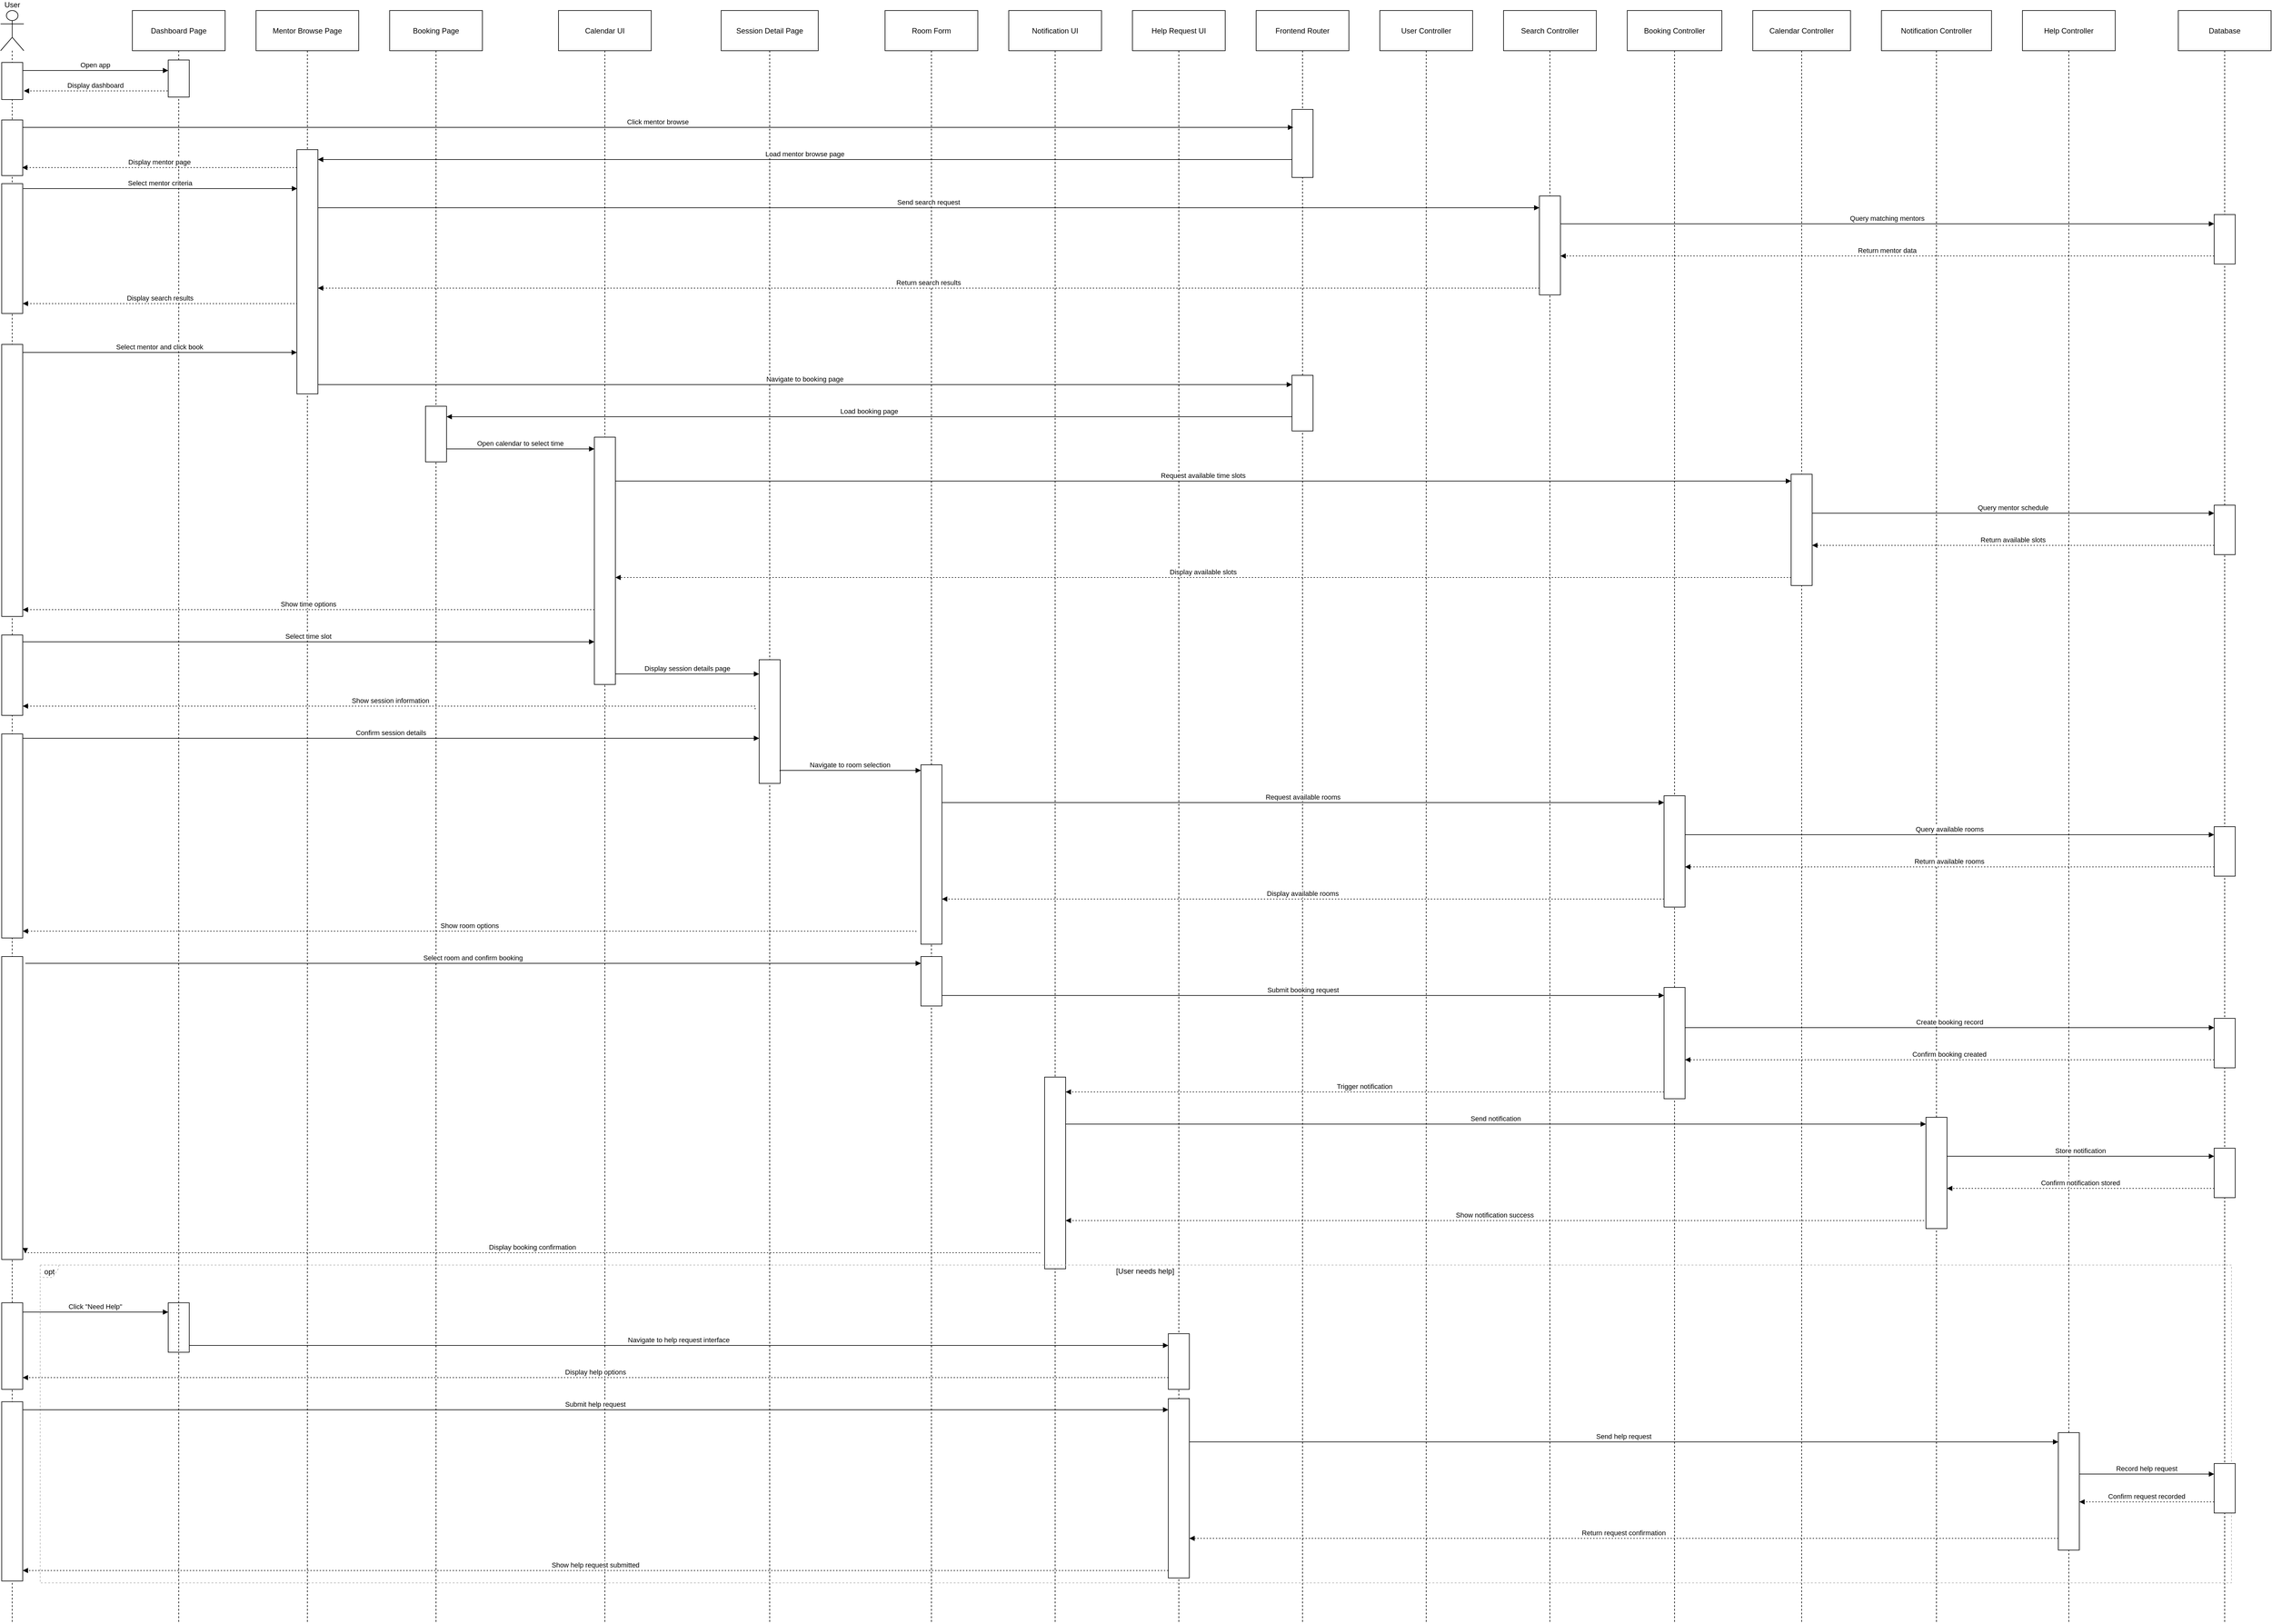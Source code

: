 <mxfile version="26.2.2">
  <diagram name="Page-1" id="13e1069c-82ec-6db2-03f1-153e76fe0fe0">
    <mxGraphModel dx="1798" dy="1029" grid="1" gridSize="10" guides="1" tooltips="1" connect="1" arrows="1" fold="1" page="1" pageScale="1" pageWidth="1100" pageHeight="850" background="none" math="0" shadow="0">
      <root>
        <mxCell id="0" />
        <mxCell id="1" parent="0" />
        <mxCell id="idUogFl2Q6J1yMuT-vOO-69" value="Booking Page" style="shape=umlLifeline;perimeter=lifelinePerimeter;whiteSpace=wrap;container=1;dropTarget=0;collapsible=0;recursiveResize=0;outlineConnect=0;portConstraint=eastwest;newEdgeStyle={&quot;edgeStyle&quot;:&quot;elbowEdgeStyle&quot;,&quot;elbow&quot;:&quot;vertical&quot;,&quot;curved&quot;:0,&quot;rounded&quot;:0};size=65;" parent="1" vertex="1">
          <mxGeometry x="959" y="170" width="150" height="2608" as="geometry" />
        </mxCell>
        <mxCell id="WgWyb6Yagcqge01GWtN0-39" value="" style="html=1;points=[[0,0,0,0,5],[0,1,0,0,-5],[1,0,0,0,5],[1,1,0,0,-5]];perimeter=orthogonalPerimeter;outlineConnect=0;targetShapes=umlLifeline;portConstraint=eastwest;newEdgeStyle={&quot;curved&quot;:0,&quot;rounded&quot;:0};" parent="idUogFl2Q6J1yMuT-vOO-69" vertex="1">
          <mxGeometry x="58" y="640" width="34" height="90" as="geometry" />
        </mxCell>
        <mxCell id="WgWyb6Yagcqge01GWtN0-41" value="" style="html=1;points=[[0,0,0,0,5],[0,1,0,0,-5],[1,0,0,0,5],[1,1,0,0,-5]];perimeter=orthogonalPerimeter;outlineConnect=0;targetShapes=umlLifeline;portConstraint=eastwest;newEdgeStyle={&quot;curved&quot;:0,&quot;rounded&quot;:0};" parent="1" vertex="1">
          <mxGeometry x="601" y="2260" width="34" height="80" as="geometry" />
        </mxCell>
        <mxCell id="idUogFl2Q6J1yMuT-vOO-74" value="Help Request UI" style="shape=umlLifeline;perimeter=lifelinePerimeter;whiteSpace=wrap;container=1;dropTarget=0;collapsible=0;recursiveResize=0;outlineConnect=0;portConstraint=eastwest;newEdgeStyle={&quot;edgeStyle&quot;:&quot;elbowEdgeStyle&quot;,&quot;elbow&quot;:&quot;vertical&quot;,&quot;curved&quot;:0,&quot;rounded&quot;:0};size=65;" parent="1" vertex="1">
          <mxGeometry x="2160" y="170" width="150" height="2608" as="geometry" />
        </mxCell>
        <mxCell id="WgWyb6Yagcqge01GWtN0-31" value="" style="html=1;points=[[0,0,0,0,5],[0,1,0,0,-5],[1,0,0,0,5],[1,1,0,0,-5]];perimeter=orthogonalPerimeter;outlineConnect=0;targetShapes=umlLifeline;portConstraint=eastwest;newEdgeStyle={&quot;curved&quot;:0,&quot;rounded&quot;:0};" parent="idUogFl2Q6J1yMuT-vOO-74" vertex="1">
          <mxGeometry x="58" y="2245" width="34" height="290" as="geometry" />
        </mxCell>
        <mxCell id="WgWyb6Yagcqge01GWtN0-30" value="" style="html=1;points=[[0,0,0,0,5],[0,1,0,0,-5],[1,0,0,0,5],[1,1,0,0,-5]];perimeter=orthogonalPerimeter;outlineConnect=0;targetShapes=umlLifeline;portConstraint=eastwest;newEdgeStyle={&quot;curved&quot;:0,&quot;rounded&quot;:0};" parent="1" vertex="1">
          <mxGeometry x="2218" y="2310" width="34" height="90" as="geometry" />
        </mxCell>
        <mxCell id="idUogFl2Q6J1yMuT-vOO-81" value="Help Controller" style="shape=umlLifeline;perimeter=lifelinePerimeter;whiteSpace=wrap;container=1;dropTarget=0;collapsible=0;recursiveResize=0;outlineConnect=0;portConstraint=eastwest;newEdgeStyle={&quot;edgeStyle&quot;:&quot;elbowEdgeStyle&quot;,&quot;elbow&quot;:&quot;vertical&quot;,&quot;curved&quot;:0,&quot;rounded&quot;:0};size=65;" parent="1" vertex="1">
          <mxGeometry x="3599" y="170" width="150" height="2608" as="geometry" />
        </mxCell>
        <mxCell id="WgWyb6Yagcqge01GWtN0-22" value="" style="html=1;points=[[0,0,0,0,5],[0,1,0,0,-5],[1,0,0,0,5],[1,1,0,0,-5]];perimeter=orthogonalPerimeter;outlineConnect=0;targetShapes=umlLifeline;portConstraint=eastwest;newEdgeStyle={&quot;curved&quot;:0,&quot;rounded&quot;:0};" parent="1" vertex="1">
          <mxGeometry x="3657" y="2470" width="34" height="190" as="geometry" />
        </mxCell>
        <mxCell id="idUogFl2Q6J1yMuT-vOO-66" value="User" style="shape=umlLifeline;perimeter=lifelinePerimeter;whiteSpace=wrap;container=1;dropTarget=0;collapsible=0;recursiveResize=0;outlineConnect=0;portConstraint=eastwest;newEdgeStyle={&quot;edgeStyle&quot;:&quot;elbowEdgeStyle&quot;,&quot;elbow&quot;:&quot;vertical&quot;,&quot;curved&quot;:0,&quot;rounded&quot;:0};participant=umlActor;verticalAlign=bottom;labelPosition=center;verticalLabelPosition=top;align=center;size=65;" parent="1" vertex="1">
          <mxGeometry x="330" y="170" width="37.5" height="2608" as="geometry" />
        </mxCell>
        <mxCell id="WgWyb6Yagcqge01GWtN0-2" value="" style="html=1;points=[[0,0,0,0,5],[0,1,0,0,-5],[1,0,0,0,5],[1,1,0,0,-5]];perimeter=orthogonalPerimeter;outlineConnect=0;targetShapes=umlLifeline;portConstraint=eastwest;newEdgeStyle={&quot;curved&quot;:0,&quot;rounded&quot;:0};" parent="idUogFl2Q6J1yMuT-vOO-66" vertex="1">
          <mxGeometry x="1.75" y="84" width="34" height="60" as="geometry" />
        </mxCell>
        <mxCell id="WgWyb6Yagcqge01GWtN0-7" value="" style="html=1;points=[[0,0,0,0,5],[0,1,0,0,-5],[1,0,0,0,5],[1,1,0,0,-5]];perimeter=orthogonalPerimeter;outlineConnect=0;targetShapes=umlLifeline;portConstraint=eastwest;newEdgeStyle={&quot;curved&quot;:0,&quot;rounded&quot;:0};" parent="idUogFl2Q6J1yMuT-vOO-66" vertex="1">
          <mxGeometry x="1.75" y="540" width="34" height="440" as="geometry" />
        </mxCell>
        <mxCell id="WgWyb6Yagcqge01GWtN0-9" value="" style="html=1;points=[[0,0,0,0,5],[0,1,0,0,-5],[1,0,0,0,5],[1,1,0,0,-5]];perimeter=orthogonalPerimeter;outlineConnect=0;targetShapes=umlLifeline;portConstraint=eastwest;newEdgeStyle={&quot;curved&quot;:0,&quot;rounded&quot;:0};" parent="idUogFl2Q6J1yMuT-vOO-66" vertex="1">
          <mxGeometry x="1.75" y="1010" width="34" height="130" as="geometry" />
        </mxCell>
        <mxCell id="WgWyb6Yagcqge01GWtN0-10" value="" style="html=1;points=[[0,0,0,0,5],[0,1,0,0,-5],[1,0,0,0,5],[1,1,0,0,-5]];perimeter=orthogonalPerimeter;outlineConnect=0;targetShapes=umlLifeline;portConstraint=eastwest;newEdgeStyle={&quot;curved&quot;:0,&quot;rounded&quot;:0};" parent="idUogFl2Q6J1yMuT-vOO-66" vertex="1">
          <mxGeometry x="1.75" y="1170" width="34" height="330" as="geometry" />
        </mxCell>
        <mxCell id="WgWyb6Yagcqge01GWtN0-11" value="" style="html=1;points=[[0,0,0,0,5],[0,1,0,0,-5],[1,0,0,0,5],[1,1,0,0,-5]];perimeter=orthogonalPerimeter;outlineConnect=0;targetShapes=umlLifeline;portConstraint=eastwest;newEdgeStyle={&quot;curved&quot;:0,&quot;rounded&quot;:0};" parent="idUogFl2Q6J1yMuT-vOO-66" vertex="1">
          <mxGeometry x="1.75" y="1530" width="34" height="490" as="geometry" />
        </mxCell>
        <mxCell id="WgWyb6Yagcqge01GWtN0-12" value="" style="html=1;points=[[0,0,0,0,5],[0,1,0,0,-5],[1,0,0,0,5],[1,1,0,0,-5]];perimeter=orthogonalPerimeter;outlineConnect=0;targetShapes=umlLifeline;portConstraint=eastwest;newEdgeStyle={&quot;curved&quot;:0,&quot;rounded&quot;:0};" parent="idUogFl2Q6J1yMuT-vOO-66" vertex="1">
          <mxGeometry x="1.75" y="2090" width="34" height="140" as="geometry" />
        </mxCell>
        <mxCell id="WgWyb6Yagcqge01GWtN0-13" value="" style="html=1;points=[[0,0,0,0,5],[0,1,0,0,-5],[1,0,0,0,5],[1,1,0,0,-5]];perimeter=orthogonalPerimeter;outlineConnect=0;targetShapes=umlLifeline;portConstraint=eastwest;newEdgeStyle={&quot;curved&quot;:0,&quot;rounded&quot;:0};" parent="idUogFl2Q6J1yMuT-vOO-66" vertex="1">
          <mxGeometry x="1.75" y="2250" width="34" height="290" as="geometry" />
        </mxCell>
        <mxCell id="J9RzpsjLn1UgFUo37keO-5" value="" style="html=1;points=[[0,0,0,0,5],[0,1,0,0,-5],[1,0,0,0,5],[1,1,0,0,-5]];perimeter=orthogonalPerimeter;outlineConnect=0;targetShapes=umlLifeline;portConstraint=eastwest;newEdgeStyle={&quot;curved&quot;:0,&quot;rounded&quot;:0};" vertex="1" parent="idUogFl2Q6J1yMuT-vOO-66">
          <mxGeometry x="1.75" y="177" width="34" height="90" as="geometry" />
        </mxCell>
        <mxCell id="J9RzpsjLn1UgFUo37keO-8" value="" style="html=1;points=[[0,0,0,0,5],[0,1,0,0,-5],[1,0,0,0,5],[1,1,0,0,-5]];perimeter=orthogonalPerimeter;outlineConnect=0;targetShapes=umlLifeline;portConstraint=eastwest;newEdgeStyle={&quot;curved&quot;:0,&quot;rounded&quot;:0};" vertex="1" parent="idUogFl2Q6J1yMuT-vOO-66">
          <mxGeometry x="1.75" y="280" width="34" height="210" as="geometry" />
        </mxCell>
        <mxCell id="idUogFl2Q6J1yMuT-vOO-67" value="Dashboard Page" style="shape=umlLifeline;perimeter=lifelinePerimeter;whiteSpace=wrap;container=1;dropTarget=0;collapsible=0;recursiveResize=0;outlineConnect=0;portConstraint=eastwest;newEdgeStyle={&quot;edgeStyle&quot;:&quot;elbowEdgeStyle&quot;,&quot;elbow&quot;:&quot;vertical&quot;,&quot;curved&quot;:0,&quot;rounded&quot;:0};size=65;" parent="1" vertex="1">
          <mxGeometry x="543" y="170" width="150" height="2608" as="geometry" />
        </mxCell>
        <mxCell id="J9RzpsjLn1UgFUo37keO-4" value="" style="html=1;points=[[0,0,0,0,5],[0,1,0,0,-5],[1,0,0,0,5],[1,1,0,0,-5]];perimeter=orthogonalPerimeter;outlineConnect=0;targetShapes=umlLifeline;portConstraint=eastwest;newEdgeStyle={&quot;curved&quot;:0,&quot;rounded&quot;:0};" vertex="1" parent="idUogFl2Q6J1yMuT-vOO-67">
          <mxGeometry x="58" y="80" width="34" height="60" as="geometry" />
        </mxCell>
        <mxCell id="idUogFl2Q6J1yMuT-vOO-68" value="Mentor Browse Page" style="shape=umlLifeline;perimeter=lifelinePerimeter;whiteSpace=wrap;container=1;dropTarget=0;collapsible=0;recursiveResize=0;outlineConnect=0;portConstraint=eastwest;newEdgeStyle={&quot;edgeStyle&quot;:&quot;elbowEdgeStyle&quot;,&quot;elbow&quot;:&quot;vertical&quot;,&quot;curved&quot;:0,&quot;rounded&quot;:0};size=65;" parent="1" vertex="1">
          <mxGeometry x="743" y="170" width="166" height="2608" as="geometry" />
        </mxCell>
        <mxCell id="idUogFl2Q6J1yMuT-vOO-70" value="Calendar UI" style="shape=umlLifeline;perimeter=lifelinePerimeter;whiteSpace=wrap;container=1;dropTarget=0;collapsible=0;recursiveResize=0;outlineConnect=0;portConstraint=eastwest;newEdgeStyle={&quot;edgeStyle&quot;:&quot;elbowEdgeStyle&quot;,&quot;elbow&quot;:&quot;vertical&quot;,&quot;curved&quot;:0,&quot;rounded&quot;:0};size=65;" parent="1" vertex="1">
          <mxGeometry x="1232" y="170" width="150" height="2608" as="geometry" />
        </mxCell>
        <mxCell id="WgWyb6Yagcqge01GWtN0-40" value="" style="html=1;points=[[0,0,0,0,5],[0,1,0,0,-5],[1,0,0,0,5],[1,1,0,0,-5]];perimeter=orthogonalPerimeter;outlineConnect=0;targetShapes=umlLifeline;portConstraint=eastwest;newEdgeStyle={&quot;curved&quot;:0,&quot;rounded&quot;:0};" parent="idUogFl2Q6J1yMuT-vOO-70" vertex="1">
          <mxGeometry x="58" y="690" width="34" height="400" as="geometry" />
        </mxCell>
        <mxCell id="idUogFl2Q6J1yMuT-vOO-71" value="Session Detail Page" style="shape=umlLifeline;perimeter=lifelinePerimeter;whiteSpace=wrap;container=1;dropTarget=0;collapsible=0;recursiveResize=0;outlineConnect=0;portConstraint=eastwest;newEdgeStyle={&quot;edgeStyle&quot;:&quot;elbowEdgeStyle&quot;,&quot;elbow&quot;:&quot;vertical&quot;,&quot;curved&quot;:0,&quot;rounded&quot;:0};size=65;" parent="1" vertex="1">
          <mxGeometry x="1495" y="170" width="157" height="2608" as="geometry" />
        </mxCell>
        <mxCell id="WgWyb6Yagcqge01GWtN0-35" value="" style="html=1;points=[[0,0,0,0,5],[0,1,0,0,-5],[1,0,0,0,5],[1,1,0,0,-5]];perimeter=orthogonalPerimeter;outlineConnect=0;targetShapes=umlLifeline;portConstraint=eastwest;newEdgeStyle={&quot;curved&quot;:0,&quot;rounded&quot;:0};" parent="idUogFl2Q6J1yMuT-vOO-71" vertex="1">
          <mxGeometry x="61.5" y="1050" width="34" height="200" as="geometry" />
        </mxCell>
        <mxCell id="idUogFl2Q6J1yMuT-vOO-72" value="Room Form" style="shape=umlLifeline;perimeter=lifelinePerimeter;whiteSpace=wrap;container=1;dropTarget=0;collapsible=0;recursiveResize=0;outlineConnect=0;portConstraint=eastwest;newEdgeStyle={&quot;edgeStyle&quot;:&quot;elbowEdgeStyle&quot;,&quot;elbow&quot;:&quot;vertical&quot;,&quot;curved&quot;:0,&quot;rounded&quot;:0};size=65;" parent="1" vertex="1">
          <mxGeometry x="1760" y="170" width="150" height="2608" as="geometry" />
        </mxCell>
        <mxCell id="WgWyb6Yagcqge01GWtN0-33" value="" style="html=1;points=[[0,0,0,0,5],[0,1,0,0,-5],[1,0,0,0,5],[1,1,0,0,-5]];perimeter=orthogonalPerimeter;outlineConnect=0;targetShapes=umlLifeline;portConstraint=eastwest;newEdgeStyle={&quot;curved&quot;:0,&quot;rounded&quot;:0};" parent="idUogFl2Q6J1yMuT-vOO-72" vertex="1">
          <mxGeometry x="58" y="1220" width="34" height="290" as="geometry" />
        </mxCell>
        <mxCell id="WgWyb6Yagcqge01GWtN0-34" value="" style="html=1;points=[[0,0,0,0,5],[0,1,0,0,-5],[1,0,0,0,5],[1,1,0,0,-5]];perimeter=orthogonalPerimeter;outlineConnect=0;targetShapes=umlLifeline;portConstraint=eastwest;newEdgeStyle={&quot;curved&quot;:0,&quot;rounded&quot;:0};" parent="idUogFl2Q6J1yMuT-vOO-72" vertex="1">
          <mxGeometry x="58" y="1530" width="34" height="80" as="geometry" />
        </mxCell>
        <mxCell id="idUogFl2Q6J1yMuT-vOO-73" value="Notification UI" style="shape=umlLifeline;perimeter=lifelinePerimeter;whiteSpace=wrap;container=1;dropTarget=0;collapsible=0;recursiveResize=0;outlineConnect=0;portConstraint=eastwest;newEdgeStyle={&quot;edgeStyle&quot;:&quot;elbowEdgeStyle&quot;,&quot;elbow&quot;:&quot;vertical&quot;,&quot;curved&quot;:0,&quot;rounded&quot;:0};size=65;" parent="1" vertex="1">
          <mxGeometry x="1960" y="170" width="150" height="2608" as="geometry" />
        </mxCell>
        <mxCell id="WgWyb6Yagcqge01GWtN0-32" value="" style="html=1;points=[[0,0,0,0,5],[0,1,0,0,-5],[1,0,0,0,5],[1,1,0,0,-5]];perimeter=orthogonalPerimeter;outlineConnect=0;targetShapes=umlLifeline;portConstraint=eastwest;newEdgeStyle={&quot;curved&quot;:0,&quot;rounded&quot;:0};" parent="idUogFl2Q6J1yMuT-vOO-73" vertex="1">
          <mxGeometry x="58" y="1725" width="34" height="310" as="geometry" />
        </mxCell>
        <mxCell id="idUogFl2Q6J1yMuT-vOO-75" value="Frontend Router" style="shape=umlLifeline;perimeter=lifelinePerimeter;whiteSpace=wrap;container=1;dropTarget=0;collapsible=0;recursiveResize=0;outlineConnect=0;portConstraint=eastwest;newEdgeStyle={&quot;edgeStyle&quot;:&quot;elbowEdgeStyle&quot;,&quot;elbow&quot;:&quot;vertical&quot;,&quot;curved&quot;:0,&quot;rounded&quot;:0};size=65;" parent="1" vertex="1">
          <mxGeometry x="2360" y="170" width="150" height="2608" as="geometry" />
        </mxCell>
        <mxCell id="WgWyb6Yagcqge01GWtN0-28" value="" style="html=1;points=[[0,0,0,0,5],[0,1,0,0,-5],[1,0,0,0,5],[1,1,0,0,-5]];perimeter=orthogonalPerimeter;outlineConnect=0;targetShapes=umlLifeline;portConstraint=eastwest;newEdgeStyle={&quot;curved&quot;:0,&quot;rounded&quot;:0};" parent="idUogFl2Q6J1yMuT-vOO-75" vertex="1">
          <mxGeometry x="58" y="160" width="34" height="110" as="geometry" />
        </mxCell>
        <mxCell id="WgWyb6Yagcqge01GWtN0-29" value="" style="html=1;points=[[0,0,0,0,5],[0,1,0,0,-5],[1,0,0,0,5],[1,1,0,0,-5]];perimeter=orthogonalPerimeter;outlineConnect=0;targetShapes=umlLifeline;portConstraint=eastwest;newEdgeStyle={&quot;curved&quot;:0,&quot;rounded&quot;:0};" parent="idUogFl2Q6J1yMuT-vOO-75" vertex="1">
          <mxGeometry x="58" y="590" width="34" height="90" as="geometry" />
        </mxCell>
        <mxCell id="idUogFl2Q6J1yMuT-vOO-76" value="User Controller" style="shape=umlLifeline;perimeter=lifelinePerimeter;whiteSpace=wrap;container=1;dropTarget=0;collapsible=0;recursiveResize=0;outlineConnect=0;portConstraint=eastwest;newEdgeStyle={&quot;edgeStyle&quot;:&quot;elbowEdgeStyle&quot;,&quot;elbow&quot;:&quot;vertical&quot;,&quot;curved&quot;:0,&quot;rounded&quot;:0};size=65;" parent="1" vertex="1">
          <mxGeometry x="2560" y="170" width="150" height="2608" as="geometry" />
        </mxCell>
        <mxCell id="idUogFl2Q6J1yMuT-vOO-77" value="Search Controller" style="shape=umlLifeline;perimeter=lifelinePerimeter;whiteSpace=wrap;container=1;dropTarget=0;collapsible=0;recursiveResize=0;outlineConnect=0;portConstraint=eastwest;newEdgeStyle={&quot;edgeStyle&quot;:&quot;elbowEdgeStyle&quot;,&quot;elbow&quot;:&quot;vertical&quot;,&quot;curved&quot;:0,&quot;rounded&quot;:0};size=65;" parent="1" vertex="1">
          <mxGeometry x="2760" y="170" width="150" height="2608" as="geometry" />
        </mxCell>
        <mxCell id="WgWyb6Yagcqge01GWtN0-27" value="" style="html=1;points=[[0,0,0,0,5],[0,1,0,0,-5],[1,0,0,0,5],[1,1,0,0,-5]];perimeter=orthogonalPerimeter;outlineConnect=0;targetShapes=umlLifeline;portConstraint=eastwest;newEdgeStyle={&quot;curved&quot;:0,&quot;rounded&quot;:0};" parent="idUogFl2Q6J1yMuT-vOO-77" vertex="1">
          <mxGeometry x="58" y="300" width="34" height="160" as="geometry" />
        </mxCell>
        <mxCell id="idUogFl2Q6J1yMuT-vOO-78" value="Booking Controller" style="shape=umlLifeline;perimeter=lifelinePerimeter;whiteSpace=wrap;container=1;dropTarget=0;collapsible=0;recursiveResize=0;outlineConnect=0;portConstraint=eastwest;newEdgeStyle={&quot;edgeStyle&quot;:&quot;elbowEdgeStyle&quot;,&quot;elbow&quot;:&quot;vertical&quot;,&quot;curved&quot;:0,&quot;rounded&quot;:0};size=65;" parent="1" vertex="1">
          <mxGeometry x="2960" y="170" width="153" height="2608" as="geometry" />
        </mxCell>
        <mxCell id="WgWyb6Yagcqge01GWtN0-25" value="" style="html=1;points=[[0,0,0,0,5],[0,1,0,0,-5],[1,0,0,0,5],[1,1,0,0,-5]];perimeter=orthogonalPerimeter;outlineConnect=0;targetShapes=umlLifeline;portConstraint=eastwest;newEdgeStyle={&quot;curved&quot;:0,&quot;rounded&quot;:0};" parent="idUogFl2Q6J1yMuT-vOO-78" vertex="1">
          <mxGeometry x="59.5" y="1270" width="34" height="180" as="geometry" />
        </mxCell>
        <mxCell id="WgWyb6Yagcqge01GWtN0-26" value="" style="html=1;points=[[0,0,0,0,5],[0,1,0,0,-5],[1,0,0,0,5],[1,1,0,0,-5]];perimeter=orthogonalPerimeter;outlineConnect=0;targetShapes=umlLifeline;portConstraint=eastwest;newEdgeStyle={&quot;curved&quot;:0,&quot;rounded&quot;:0};" parent="idUogFl2Q6J1yMuT-vOO-78" vertex="1">
          <mxGeometry x="59.5" y="1580" width="34" height="180" as="geometry" />
        </mxCell>
        <mxCell id="idUogFl2Q6J1yMuT-vOO-79" value="Calendar Controller" style="shape=umlLifeline;perimeter=lifelinePerimeter;whiteSpace=wrap;container=1;dropTarget=0;collapsible=0;recursiveResize=0;outlineConnect=0;portConstraint=eastwest;newEdgeStyle={&quot;edgeStyle&quot;:&quot;elbowEdgeStyle&quot;,&quot;elbow&quot;:&quot;vertical&quot;,&quot;curved&quot;:0,&quot;rounded&quot;:0};size=65;" parent="1" vertex="1">
          <mxGeometry x="3163" y="170" width="158" height="2608" as="geometry" />
        </mxCell>
        <mxCell id="WgWyb6Yagcqge01GWtN0-24" value="" style="html=1;points=[[0,0,0,0,5],[0,1,0,0,-5],[1,0,0,0,5],[1,1,0,0,-5]];perimeter=orthogonalPerimeter;outlineConnect=0;targetShapes=umlLifeline;portConstraint=eastwest;newEdgeStyle={&quot;curved&quot;:0,&quot;rounded&quot;:0};" parent="idUogFl2Q6J1yMuT-vOO-79" vertex="1">
          <mxGeometry x="62" y="750" width="34" height="180" as="geometry" />
        </mxCell>
        <mxCell id="idUogFl2Q6J1yMuT-vOO-80" value="Notification Controller" style="shape=umlLifeline;perimeter=lifelinePerimeter;whiteSpace=wrap;container=1;dropTarget=0;collapsible=0;recursiveResize=0;outlineConnect=0;portConstraint=eastwest;newEdgeStyle={&quot;edgeStyle&quot;:&quot;elbowEdgeStyle&quot;,&quot;elbow&quot;:&quot;vertical&quot;,&quot;curved&quot;:0,&quot;rounded&quot;:0};size=65;" parent="1" vertex="1">
          <mxGeometry x="3371" y="170" width="178" height="2608" as="geometry" />
        </mxCell>
        <mxCell id="WgWyb6Yagcqge01GWtN0-23" value="" style="html=1;points=[[0,0,0,0,5],[0,1,0,0,-5],[1,0,0,0,5],[1,1,0,0,-5]];perimeter=orthogonalPerimeter;outlineConnect=0;targetShapes=umlLifeline;portConstraint=eastwest;newEdgeStyle={&quot;curved&quot;:0,&quot;rounded&quot;:0};" parent="idUogFl2Q6J1yMuT-vOO-80" vertex="1">
          <mxGeometry x="72" y="1790" width="34" height="180" as="geometry" />
        </mxCell>
        <mxCell id="idUogFl2Q6J1yMuT-vOO-82" value="Database" style="shape=umlLifeline;perimeter=lifelinePerimeter;whiteSpace=wrap;container=1;dropTarget=0;collapsible=0;recursiveResize=0;outlineConnect=0;portConstraint=eastwest;newEdgeStyle={&quot;edgeStyle&quot;:&quot;elbowEdgeStyle&quot;,&quot;elbow&quot;:&quot;vertical&quot;,&quot;curved&quot;:0,&quot;rounded&quot;:0};size=65;" parent="1" vertex="1">
          <mxGeometry x="3851" y="170" width="150" height="2608" as="geometry" />
        </mxCell>
        <mxCell id="WgWyb6Yagcqge01GWtN0-15" value="" style="html=1;points=[[0,0,0,0,5],[0,1,0,0,-5],[1,0,0,0,5],[1,1,0,0,-5]];perimeter=orthogonalPerimeter;outlineConnect=0;targetShapes=umlLifeline;portConstraint=eastwest;newEdgeStyle={&quot;curved&quot;:0,&quot;rounded&quot;:0};" parent="idUogFl2Q6J1yMuT-vOO-82" vertex="1">
          <mxGeometry x="58" y="330" width="34" height="80" as="geometry" />
        </mxCell>
        <mxCell id="WgWyb6Yagcqge01GWtN0-16" value="" style="html=1;points=[[0,0,0,0,5],[0,1,0,0,-5],[1,0,0,0,5],[1,1,0,0,-5]];perimeter=orthogonalPerimeter;outlineConnect=0;targetShapes=umlLifeline;portConstraint=eastwest;newEdgeStyle={&quot;curved&quot;:0,&quot;rounded&quot;:0};" parent="idUogFl2Q6J1yMuT-vOO-82" vertex="1">
          <mxGeometry x="58" y="800" width="34" height="80" as="geometry" />
        </mxCell>
        <mxCell id="WgWyb6Yagcqge01GWtN0-18" value="" style="html=1;points=[[0,0,0,0,5],[0,1,0,0,-5],[1,0,0,0,5],[1,1,0,0,-5]];perimeter=orthogonalPerimeter;outlineConnect=0;targetShapes=umlLifeline;portConstraint=eastwest;newEdgeStyle={&quot;curved&quot;:0,&quot;rounded&quot;:0};" parent="idUogFl2Q6J1yMuT-vOO-82" vertex="1">
          <mxGeometry x="58" y="1320" width="34" height="80" as="geometry" />
        </mxCell>
        <mxCell id="WgWyb6Yagcqge01GWtN0-19" value="" style="html=1;points=[[0,0,0,0,5],[0,1,0,0,-5],[1,0,0,0,5],[1,1,0,0,-5]];perimeter=orthogonalPerimeter;outlineConnect=0;targetShapes=umlLifeline;portConstraint=eastwest;newEdgeStyle={&quot;curved&quot;:0,&quot;rounded&quot;:0};" parent="idUogFl2Q6J1yMuT-vOO-82" vertex="1">
          <mxGeometry x="58" y="1630" width="34" height="80" as="geometry" />
        </mxCell>
        <mxCell id="WgWyb6Yagcqge01GWtN0-20" value="" style="html=1;points=[[0,0,0,0,5],[0,1,0,0,-5],[1,0,0,0,5],[1,1,0,0,-5]];perimeter=orthogonalPerimeter;outlineConnect=0;targetShapes=umlLifeline;portConstraint=eastwest;newEdgeStyle={&quot;curved&quot;:0,&quot;rounded&quot;:0};" parent="idUogFl2Q6J1yMuT-vOO-82" vertex="1">
          <mxGeometry x="58" y="1840" width="34" height="80" as="geometry" />
        </mxCell>
        <mxCell id="idUogFl2Q6J1yMuT-vOO-83" value="opt" style="shape=umlFrame;dashed=1;pointerEvents=0;dropTarget=0;strokeColor=#B3B3B3;height=20;width=30" parent="1" vertex="1">
          <mxGeometry x="394" y="2199" width="3543" height="514" as="geometry" />
        </mxCell>
        <mxCell id="idUogFl2Q6J1yMuT-vOO-84" value="[User needs help]" style="text;strokeColor=none;fillColor=none;align=center;verticalAlign=middle;whiteSpace=wrap;" parent="idUogFl2Q6J1yMuT-vOO-83" vertex="1">
          <mxGeometry x="30" width="3513" height="20" as="geometry" />
        </mxCell>
        <mxCell id="idUogFl2Q6J1yMuT-vOO-85" value="Open app" style="verticalAlign=bottom;edgeStyle=elbowEdgeStyle;elbow=vertical;curved=0;rounded=0;endArrow=block;" parent="1" target="J9RzpsjLn1UgFUo37keO-4" edge="1" source="WgWyb6Yagcqge01GWtN0-2">
          <mxGeometry x="0.001" relative="1" as="geometry">
            <Array as="points">
              <mxPoint x="520" y="267" />
            </Array>
            <mxPoint x="370" y="270" as="sourcePoint" />
            <mxPoint x="617.5" y="267" as="targetPoint" />
            <mxPoint as="offset" />
          </mxGeometry>
        </mxCell>
        <mxCell id="idUogFl2Q6J1yMuT-vOO-86" value="Click mentor browse" style="verticalAlign=bottom;edgeStyle=elbowEdgeStyle;elbow=vertical;curved=0;rounded=0;endArrow=block;entryX=0.059;entryY=0.264;entryDx=0;entryDy=0;entryPerimeter=0;" parent="1" source="J9RzpsjLn1UgFUo37keO-5" edge="1" target="WgWyb6Yagcqge01GWtN0-28">
          <mxGeometry relative="1" as="geometry">
            <Array as="points">
              <mxPoint x="840" y="359" />
            </Array>
            <mxPoint x="2410" y="359" as="targetPoint" />
            <mxPoint x="850" y="360" as="sourcePoint" />
          </mxGeometry>
        </mxCell>
        <mxCell id="idUogFl2Q6J1yMuT-vOO-87" value="Load mentor browse page" style="verticalAlign=bottom;edgeStyle=elbowEdgeStyle;elbow=vertical;curved=0;rounded=0;endArrow=block;" parent="1" edge="1" target="WgWyb6Yagcqge01GWtN0-37" source="WgWyb6Yagcqge01GWtN0-28">
          <mxGeometry relative="1" as="geometry">
            <Array as="points">
              <mxPoint x="1642" y="411" />
            </Array>
            <mxPoint x="2410" y="410" as="sourcePoint" />
            <mxPoint x="850" y="411" as="targetPoint" />
          </mxGeometry>
        </mxCell>
        <mxCell id="idUogFl2Q6J1yMuT-vOO-88" value="Send search request" style="verticalAlign=bottom;edgeStyle=elbowEdgeStyle;elbow=vertical;curved=0;rounded=0;endArrow=block;" parent="1" edge="1">
          <mxGeometry relative="1" as="geometry">
            <Array as="points">
              <mxPoint x="1839" y="489" />
            </Array>
            <mxPoint x="843" y="489" as="sourcePoint" />
            <mxPoint x="2818" y="489" as="targetPoint" />
          </mxGeometry>
        </mxCell>
        <mxCell id="idUogFl2Q6J1yMuT-vOO-89" value="Query matching mentors" style="verticalAlign=bottom;edgeStyle=elbowEdgeStyle;elbow=vertical;curved=0;rounded=0;endArrow=block;" parent="1" edge="1" target="WgWyb6Yagcqge01GWtN0-15" source="WgWyb6Yagcqge01GWtN0-27">
          <mxGeometry relative="1" as="geometry">
            <Array as="points">
              <mxPoint x="3389" y="515" />
            </Array>
            <mxPoint x="2860" y="515" as="sourcePoint" />
            <mxPoint x="3900" y="515" as="targetPoint" />
          </mxGeometry>
        </mxCell>
        <mxCell id="idUogFl2Q6J1yMuT-vOO-90" value="Return mentor data" style="verticalAlign=bottom;edgeStyle=elbowEdgeStyle;elbow=vertical;curved=0;rounded=0;dashed=1;dashPattern=2 3;endArrow=block;" parent="1" edge="1" target="WgWyb6Yagcqge01GWtN0-27" source="WgWyb6Yagcqge01GWtN0-15">
          <mxGeometry relative="1" as="geometry">
            <Array as="points">
              <mxPoint x="3392" y="567" />
            </Array>
            <mxPoint x="3900" y="567" as="sourcePoint" />
            <mxPoint x="2860" y="567" as="targetPoint" />
          </mxGeometry>
        </mxCell>
        <mxCell id="idUogFl2Q6J1yMuT-vOO-91" value="Return search results" style="verticalAlign=bottom;edgeStyle=elbowEdgeStyle;elbow=vertical;curved=0;rounded=0;dashed=1;dashPattern=2 3;endArrow=block;" parent="1" edge="1" source="WgWyb6Yagcqge01GWtN0-27">
          <mxGeometry relative="1" as="geometry">
            <Array as="points">
              <mxPoint x="1842" y="619" />
            </Array>
            <mxPoint x="2810" y="620" as="sourcePoint" />
            <mxPoint x="843" y="619" as="targetPoint" />
          </mxGeometry>
        </mxCell>
        <mxCell id="idUogFl2Q6J1yMuT-vOO-92" value="Display search results" style="verticalAlign=bottom;edgeStyle=elbowEdgeStyle;elbow=vertical;curved=0;rounded=0;dashed=1;dashPattern=2 3;endArrow=block;" parent="1" edge="1" target="J9RzpsjLn1UgFUo37keO-8">
          <mxGeometry x="0.0" relative="1" as="geometry">
            <Array as="points">
              <mxPoint x="627" y="644" />
            </Array>
            <mxPoint x="810" y="644" as="sourcePoint" />
            <mxPoint x="348.75" y="643" as="targetPoint" />
            <mxPoint as="offset" />
          </mxGeometry>
        </mxCell>
        <mxCell id="idUogFl2Q6J1yMuT-vOO-93" value="Select mentor and click book" style="verticalAlign=bottom;edgeStyle=elbowEdgeStyle;elbow=vertical;curved=0;rounded=0;endArrow=block;" parent="1" edge="1" source="WgWyb6Yagcqge01GWtN0-7">
          <mxGeometry relative="1" as="geometry">
            <Array as="points">
              <mxPoint x="370" y="723" />
            </Array>
            <mxPoint x="370" y="730" as="sourcePoint" />
            <mxPoint x="809" y="723" as="targetPoint" />
          </mxGeometry>
        </mxCell>
        <mxCell id="idUogFl2Q6J1yMuT-vOO-94" value="Navigate to booking page" style="verticalAlign=bottom;edgeStyle=elbowEdgeStyle;elbow=vertical;curved=0;rounded=0;endArrow=block;" parent="1" edge="1" target="WgWyb6Yagcqge01GWtN0-29">
          <mxGeometry relative="1" as="geometry">
            <Array as="points">
              <mxPoint x="1639" y="775" />
            </Array>
            <mxPoint x="843" y="775" as="sourcePoint" />
            <mxPoint x="2410" y="775" as="targetPoint" />
          </mxGeometry>
        </mxCell>
        <mxCell id="idUogFl2Q6J1yMuT-vOO-95" value="Load booking page" style="verticalAlign=bottom;edgeStyle=elbowEdgeStyle;elbow=vertical;curved=0;rounded=0;endArrow=block;" parent="1" edge="1" target="WgWyb6Yagcqge01GWtN0-39" source="WgWyb6Yagcqge01GWtN0-29">
          <mxGeometry relative="1" as="geometry">
            <Array as="points">
              <mxPoint x="1746" y="827" />
            </Array>
            <mxPoint x="2410" y="827" as="sourcePoint" />
            <mxPoint x="1060" y="827" as="targetPoint" />
          </mxGeometry>
        </mxCell>
        <mxCell id="idUogFl2Q6J1yMuT-vOO-96" value="Open calendar to select time" style="verticalAlign=bottom;edgeStyle=elbowEdgeStyle;elbow=vertical;curved=0;rounded=0;endArrow=block;" parent="1" edge="1" target="WgWyb6Yagcqge01GWtN0-40" source="WgWyb6Yagcqge01GWtN0-39">
          <mxGeometry relative="1" as="geometry">
            <Array as="points">
              <mxPoint x="1179" y="879" />
            </Array>
            <mxPoint x="1060" y="879" as="sourcePoint" />
            <mxPoint x="1280" y="879" as="targetPoint" />
          </mxGeometry>
        </mxCell>
        <mxCell id="idUogFl2Q6J1yMuT-vOO-97" value="Request available time slots" style="verticalAlign=bottom;edgeStyle=elbowEdgeStyle;elbow=vertical;curved=0;rounded=0;endArrow=block;" parent="1" edge="1" target="WgWyb6Yagcqge01GWtN0-24" source="WgWyb6Yagcqge01GWtN0-40">
          <mxGeometry relative="1" as="geometry">
            <Array as="points">
              <mxPoint x="2283" y="931" />
            </Array>
            <mxPoint x="1330" y="931" as="sourcePoint" />
            <mxPoint x="3220" y="931" as="targetPoint" />
          </mxGeometry>
        </mxCell>
        <mxCell id="idUogFl2Q6J1yMuT-vOO-98" value="Query mentor schedule" style="verticalAlign=bottom;edgeStyle=elbowEdgeStyle;elbow=vertical;curved=0;rounded=0;endArrow=block;" parent="1" edge="1" target="WgWyb6Yagcqge01GWtN0-16" source="WgWyb6Yagcqge01GWtN0-24">
          <mxGeometry relative="1" as="geometry">
            <Array as="points">
              <mxPoint x="3593" y="983" />
            </Array>
            <mxPoint x="3270" y="983" as="sourcePoint" />
            <mxPoint x="3900" y="983" as="targetPoint" />
          </mxGeometry>
        </mxCell>
        <mxCell id="idUogFl2Q6J1yMuT-vOO-99" value="Return available slots" style="verticalAlign=bottom;edgeStyle=elbowEdgeStyle;elbow=vertical;curved=0;rounded=0;dashed=1;dashPattern=2 3;endArrow=block;" parent="1" edge="1" target="WgWyb6Yagcqge01GWtN0-24" source="WgWyb6Yagcqge01GWtN0-16">
          <mxGeometry relative="1" as="geometry">
            <Array as="points">
              <mxPoint x="3596" y="1035" />
            </Array>
            <mxPoint x="3900" y="1035" as="sourcePoint" />
            <mxPoint x="3270" y="1035" as="targetPoint" />
          </mxGeometry>
        </mxCell>
        <mxCell id="idUogFl2Q6J1yMuT-vOO-100" value="Display available slots" style="verticalAlign=bottom;edgeStyle=elbowEdgeStyle;elbow=vertical;curved=0;rounded=0;dashed=1;dashPattern=2 3;endArrow=block;" parent="1" edge="1" target="WgWyb6Yagcqge01GWtN0-40" source="WgWyb6Yagcqge01GWtN0-24">
          <mxGeometry relative="1" as="geometry">
            <Array as="points">
              <mxPoint x="2286" y="1087" />
            </Array>
            <mxPoint x="3220" y="1087" as="sourcePoint" />
            <mxPoint x="1330" y="1087" as="targetPoint" />
          </mxGeometry>
        </mxCell>
        <mxCell id="idUogFl2Q6J1yMuT-vOO-101" value="Show time options" style="verticalAlign=bottom;edgeStyle=elbowEdgeStyle;elbow=vertical;curved=0;rounded=0;dashed=1;dashPattern=2 3;endArrow=block;" parent="1" edge="1" target="WgWyb6Yagcqge01GWtN0-7">
          <mxGeometry relative="1" as="geometry">
            <Array as="points">
              <mxPoint x="868" y="1139" />
            </Array>
            <mxPoint x="1290" y="1139" as="sourcePoint" />
            <mxPoint x="370" y="1139" as="targetPoint" />
          </mxGeometry>
        </mxCell>
        <mxCell id="idUogFl2Q6J1yMuT-vOO-102" value="Select time slot" style="verticalAlign=bottom;edgeStyle=elbowEdgeStyle;elbow=vertical;curved=0;rounded=0;endArrow=block;" parent="1" target="WgWyb6Yagcqge01GWtN0-40" edge="1" source="WgWyb6Yagcqge01GWtN0-9">
          <mxGeometry relative="1" as="geometry">
            <Array as="points">
              <mxPoint x="865" y="1191" />
            </Array>
            <mxPoint x="370" y="1190" as="sourcePoint" />
            <mxPoint x="1280" y="1190" as="targetPoint" />
          </mxGeometry>
        </mxCell>
        <mxCell id="idUogFl2Q6J1yMuT-vOO-103" value="Display session details page" style="verticalAlign=bottom;edgeStyle=elbowEdgeStyle;elbow=vertical;curved=0;rounded=0;endArrow=block;" parent="1" edge="1" target="WgWyb6Yagcqge01GWtN0-35" source="WgWyb6Yagcqge01GWtN0-40">
          <mxGeometry relative="1" as="geometry">
            <Array as="points">
              <mxPoint x="1449" y="1243" />
            </Array>
            <mxPoint x="1330" y="1243" as="sourcePoint" />
            <mxPoint x="1550" y="1243" as="targetPoint" />
          </mxGeometry>
        </mxCell>
        <mxCell id="idUogFl2Q6J1yMuT-vOO-104" value="Show session information" style="verticalAlign=bottom;edgeStyle=elbowEdgeStyle;elbow=vertical;curved=0;rounded=0;dashed=1;dashPattern=2 3;endArrow=block;" parent="1" edge="1" target="WgWyb6Yagcqge01GWtN0-9">
          <mxGeometry relative="1" as="geometry">
            <Array as="points">
              <mxPoint x="1001" y="1295" />
            </Array>
            <mxPoint x="1550" y="1300" as="sourcePoint" />
            <mxPoint x="370" y="1295" as="targetPoint" />
          </mxGeometry>
        </mxCell>
        <mxCell id="idUogFl2Q6J1yMuT-vOO-105" value="Confirm session details" style="verticalAlign=bottom;edgeStyle=elbowEdgeStyle;elbow=vertical;curved=0;rounded=0;endArrow=block;" parent="1" edge="1" target="WgWyb6Yagcqge01GWtN0-35" source="WgWyb6Yagcqge01GWtN0-10">
          <mxGeometry relative="1" as="geometry">
            <Array as="points">
              <mxPoint x="998" y="1347" />
            </Array>
            <mxPoint x="370" y="1350" as="sourcePoint" />
            <mxPoint x="1550" y="1347" as="targetPoint" />
          </mxGeometry>
        </mxCell>
        <mxCell id="idUogFl2Q6J1yMuT-vOO-106" value="Navigate to room selection" style="verticalAlign=bottom;edgeStyle=elbowEdgeStyle;elbow=vertical;curved=0;rounded=0;endArrow=block;" parent="1" edge="1" target="WgWyb6Yagcqge01GWtN0-33">
          <mxGeometry relative="1" as="geometry">
            <Array as="points">
              <mxPoint x="1600" y="1399" />
            </Array>
            <mxPoint x="1590" y="1400" as="sourcePoint" />
            <mxPoint x="1808" y="1399" as="targetPoint" />
          </mxGeometry>
        </mxCell>
        <mxCell id="idUogFl2Q6J1yMuT-vOO-107" value="Request available rooms" style="verticalAlign=bottom;edgeStyle=elbowEdgeStyle;elbow=vertical;curved=0;rounded=0;endArrow=block;" parent="1" edge="1" target="WgWyb6Yagcqge01GWtN0-25" source="WgWyb6Yagcqge01GWtN0-33">
          <mxGeometry relative="1" as="geometry">
            <Array as="points">
              <mxPoint x="2444" y="1451" />
            </Array>
            <mxPoint x="1860" y="1451" as="sourcePoint" />
            <mxPoint x="3010" y="1451" as="targetPoint" />
          </mxGeometry>
        </mxCell>
        <mxCell id="idUogFl2Q6J1yMuT-vOO-108" value="Query available rooms" style="verticalAlign=bottom;edgeStyle=elbowEdgeStyle;elbow=vertical;curved=0;rounded=0;endArrow=block;" parent="1" edge="1" target="WgWyb6Yagcqge01GWtN0-18" source="WgWyb6Yagcqge01GWtN0-25">
          <mxGeometry relative="1" as="geometry">
            <Array as="points">
              <mxPoint x="3490" y="1503" />
            </Array>
            <mxPoint x="3060" y="1503" as="sourcePoint" />
            <mxPoint x="3900" y="1503" as="targetPoint" />
          </mxGeometry>
        </mxCell>
        <mxCell id="idUogFl2Q6J1yMuT-vOO-109" value="Return available rooms" style="verticalAlign=bottom;edgeStyle=elbowEdgeStyle;elbow=vertical;curved=0;rounded=0;dashed=1;dashPattern=2 3;endArrow=block;" parent="1" edge="1" target="WgWyb6Yagcqge01GWtN0-25" source="WgWyb6Yagcqge01GWtN0-18">
          <mxGeometry relative="1" as="geometry">
            <Array as="points">
              <mxPoint x="3493" y="1555" />
            </Array>
            <mxPoint x="3900" y="1555" as="sourcePoint" />
            <mxPoint x="3060" y="1555" as="targetPoint" />
          </mxGeometry>
        </mxCell>
        <mxCell id="idUogFl2Q6J1yMuT-vOO-110" value="Display available rooms" style="verticalAlign=bottom;edgeStyle=elbowEdgeStyle;elbow=vertical;curved=0;rounded=0;dashed=1;dashPattern=2 3;endArrow=block;" parent="1" source="WgWyb6Yagcqge01GWtN0-25" edge="1" target="WgWyb6Yagcqge01GWtN0-33">
          <mxGeometry relative="1" as="geometry">
            <Array as="points">
              <mxPoint x="2447" y="1607" />
            </Array>
            <mxPoint x="1860" y="1607" as="targetPoint" />
            <mxPoint x="3010" y="1607" as="sourcePoint" />
          </mxGeometry>
        </mxCell>
        <mxCell id="idUogFl2Q6J1yMuT-vOO-111" value="Show room options" style="verticalAlign=bottom;edgeStyle=elbowEdgeStyle;elbow=vertical;curved=0;rounded=0;dashed=1;dashPattern=2 3;endArrow=block;" parent="1" edge="1" target="WgWyb6Yagcqge01GWtN0-10">
          <mxGeometry relative="1" as="geometry">
            <Array as="points">
              <mxPoint x="1132" y="1659" />
            </Array>
            <mxPoint x="1810" y="1660" as="sourcePoint" />
            <mxPoint x="370" y="1659" as="targetPoint" />
          </mxGeometry>
        </mxCell>
        <mxCell id="idUogFl2Q6J1yMuT-vOO-112" value="Select room and confirm booking" style="verticalAlign=bottom;edgeStyle=elbowEdgeStyle;elbow=vertical;curved=0;rounded=0;endArrow=block;" parent="1" edge="1" target="WgWyb6Yagcqge01GWtN0-34">
          <mxGeometry relative="1" as="geometry">
            <Array as="points">
              <mxPoint x="1129" y="1711" />
            </Array>
            <mxPoint x="370" y="1711" as="sourcePoint" />
            <mxPoint x="1810" y="1710" as="targetPoint" />
          </mxGeometry>
        </mxCell>
        <mxCell id="idUogFl2Q6J1yMuT-vOO-113" value="Submit booking request" style="verticalAlign=bottom;edgeStyle=elbowEdgeStyle;elbow=vertical;curved=0;rounded=0;endArrow=block;" parent="1" edge="1" target="WgWyb6Yagcqge01GWtN0-26" source="WgWyb6Yagcqge01GWtN0-34">
          <mxGeometry relative="1" as="geometry">
            <Array as="points">
              <mxPoint x="2444" y="1763" />
            </Array>
            <mxPoint x="1860" y="1763" as="sourcePoint" />
            <mxPoint x="3010" y="1763" as="targetPoint" />
          </mxGeometry>
        </mxCell>
        <mxCell id="idUogFl2Q6J1yMuT-vOO-114" value="Create booking record" style="verticalAlign=bottom;edgeStyle=elbowEdgeStyle;elbow=vertical;curved=0;rounded=0;endArrow=block;" parent="1" edge="1" target="WgWyb6Yagcqge01GWtN0-19" source="WgWyb6Yagcqge01GWtN0-26">
          <mxGeometry relative="1" as="geometry">
            <Array as="points">
              <mxPoint x="3490" y="1815" />
            </Array>
            <mxPoint x="3060" y="1815" as="sourcePoint" />
            <mxPoint x="3900" y="1815" as="targetPoint" />
          </mxGeometry>
        </mxCell>
        <mxCell id="idUogFl2Q6J1yMuT-vOO-115" value="Confirm booking created" style="verticalAlign=bottom;edgeStyle=elbowEdgeStyle;elbow=vertical;curved=0;rounded=0;dashed=1;dashPattern=2 3;endArrow=block;" parent="1" edge="1" target="WgWyb6Yagcqge01GWtN0-26" source="WgWyb6Yagcqge01GWtN0-19">
          <mxGeometry relative="1" as="geometry">
            <Array as="points">
              <mxPoint x="3493" y="1867" />
            </Array>
            <mxPoint x="3900" y="1867" as="sourcePoint" />
            <mxPoint x="3060" y="1867" as="targetPoint" />
          </mxGeometry>
        </mxCell>
        <mxCell id="idUogFl2Q6J1yMuT-vOO-116" value="Trigger notification" style="verticalAlign=bottom;edgeStyle=elbowEdgeStyle;elbow=vertical;curved=0;rounded=0;dashed=1;dashPattern=2 3;endArrow=block;" parent="1" edge="1" target="WgWyb6Yagcqge01GWtN0-32" source="WgWyb6Yagcqge01GWtN0-26">
          <mxGeometry relative="1" as="geometry">
            <Array as="points">
              <mxPoint x="2547" y="1919" />
            </Array>
            <mxPoint x="3010" y="1919" as="sourcePoint" />
            <mxPoint x="2060" y="1919" as="targetPoint" />
          </mxGeometry>
        </mxCell>
        <mxCell id="idUogFl2Q6J1yMuT-vOO-117" value="Send notification" style="verticalAlign=bottom;edgeStyle=elbowEdgeStyle;elbow=vertical;curved=0;rounded=0;endArrow=block;" parent="1" edge="1" target="WgWyb6Yagcqge01GWtN0-23" source="WgWyb6Yagcqge01GWtN0-32">
          <mxGeometry relative="1" as="geometry">
            <Array as="points">
              <mxPoint x="2756" y="1971" />
            </Array>
            <mxPoint x="2060" y="1971" as="sourcePoint" />
            <mxPoint x="3440" y="1971" as="targetPoint" />
          </mxGeometry>
        </mxCell>
        <mxCell id="idUogFl2Q6J1yMuT-vOO-118" value="Store notification" style="verticalAlign=bottom;edgeStyle=elbowEdgeStyle;elbow=vertical;curved=0;rounded=0;endArrow=block;" parent="1" edge="1" target="WgWyb6Yagcqge01GWtN0-20" source="WgWyb6Yagcqge01GWtN0-23">
          <mxGeometry relative="1" as="geometry">
            <Array as="points">
              <mxPoint x="3702" y="2023" />
            </Array>
            <mxPoint x="3490" y="2020" as="sourcePoint" />
            <mxPoint x="3900" y="2023" as="targetPoint" />
          </mxGeometry>
        </mxCell>
        <mxCell id="idUogFl2Q6J1yMuT-vOO-119" value="Confirm notification stored" style="verticalAlign=bottom;edgeStyle=elbowEdgeStyle;elbow=vertical;curved=0;rounded=0;dashed=1;dashPattern=2 3;endArrow=block;" parent="1" edge="1" target="WgWyb6Yagcqge01GWtN0-23" source="WgWyb6Yagcqge01GWtN0-20">
          <mxGeometry relative="1" as="geometry">
            <Array as="points">
              <mxPoint x="3705" y="2075" />
            </Array>
            <mxPoint x="3900" y="2075" as="sourcePoint" />
            <mxPoint x="3480" y="2075" as="targetPoint" />
          </mxGeometry>
        </mxCell>
        <mxCell id="idUogFl2Q6J1yMuT-vOO-120" value="Show notification success" style="verticalAlign=bottom;edgeStyle=elbowEdgeStyle;elbow=vertical;curved=0;rounded=0;dashed=1;dashPattern=2 3;endArrow=block;" parent="1" edge="1" target="WgWyb6Yagcqge01GWtN0-32">
          <mxGeometry relative="1" as="geometry">
            <Array as="points">
              <mxPoint x="2759" y="2127" />
            </Array>
            <mxPoint x="3440" y="2127" as="sourcePoint" />
            <mxPoint x="2060" y="2127" as="targetPoint" />
          </mxGeometry>
        </mxCell>
        <mxCell id="idUogFl2Q6J1yMuT-vOO-121" value="Display booking confirmation" style="verticalAlign=bottom;edgeStyle=elbowEdgeStyle;elbow=vertical;curved=0;rounded=0;dashed=1;dashPattern=2 3;endArrow=block;" parent="1" edge="1">
          <mxGeometry relative="1" as="geometry">
            <Array as="points">
              <mxPoint x="1232" y="2179" />
            </Array>
            <mxPoint x="2010" y="2180" as="sourcePoint" />
            <mxPoint x="370" y="2180" as="targetPoint" />
          </mxGeometry>
        </mxCell>
        <mxCell id="idUogFl2Q6J1yMuT-vOO-122" value="Click &quot;Need Help&quot;" style="verticalAlign=bottom;edgeStyle=elbowEdgeStyle;elbow=vertical;curved=0;rounded=0;endArrow=block;" parent="1" edge="1">
          <mxGeometry relative="1" as="geometry">
            <Array as="points" />
            <mxPoint x="365.75" y="2274.958" as="sourcePoint" />
            <mxPoint x="601" y="2274.958" as="targetPoint" />
          </mxGeometry>
        </mxCell>
        <mxCell id="idUogFl2Q6J1yMuT-vOO-123" value="Navigate to help request interface" style="verticalAlign=bottom;edgeStyle=elbowEdgeStyle;elbow=vertical;curved=0;rounded=0;endArrow=block;" parent="1" edge="1" target="WgWyb6Yagcqge01GWtN0-30" source="WgWyb6Yagcqge01GWtN0-41">
          <mxGeometry relative="1" as="geometry">
            <Array as="points">
              <mxPoint x="1643" y="2329" />
            </Array>
            <mxPoint x="1060" y="2329" as="sourcePoint" />
            <mxPoint x="2210" y="2329" as="targetPoint" />
          </mxGeometry>
        </mxCell>
        <mxCell id="idUogFl2Q6J1yMuT-vOO-124" value="Display help options" style="verticalAlign=bottom;edgeStyle=elbowEdgeStyle;elbow=vertical;curved=0;rounded=0;dashed=1;dashPattern=2 3;endArrow=block;" parent="1" edge="1" target="WgWyb6Yagcqge01GWtN0-12" source="WgWyb6Yagcqge01GWtN0-30">
          <mxGeometry relative="1" as="geometry">
            <Array as="points">
              <mxPoint x="1332" y="2381" />
            </Array>
            <mxPoint x="2210" y="2381" as="sourcePoint" />
            <mxPoint x="370" y="2381" as="targetPoint" />
          </mxGeometry>
        </mxCell>
        <mxCell id="idUogFl2Q6J1yMuT-vOO-125" value="Submit help request" style="verticalAlign=bottom;edgeStyle=elbowEdgeStyle;elbow=vertical;curved=0;rounded=0;endArrow=block;" parent="1" edge="1" target="WgWyb6Yagcqge01GWtN0-31" source="WgWyb6Yagcqge01GWtN0-13">
          <mxGeometry relative="1" as="geometry">
            <Array as="points">
              <mxPoint x="1329" y="2433" />
            </Array>
            <mxPoint x="370" y="2430" as="sourcePoint" />
            <mxPoint x="2210" y="2433" as="targetPoint" />
          </mxGeometry>
        </mxCell>
        <mxCell id="idUogFl2Q6J1yMuT-vOO-126" value="Send help request" style="verticalAlign=bottom;edgeStyle=elbowEdgeStyle;elbow=vertical;curved=0;rounded=0;endArrow=block;" parent="1" edge="1" target="WgWyb6Yagcqge01GWtN0-22" source="WgWyb6Yagcqge01GWtN0-31">
          <mxGeometry relative="1" as="geometry">
            <Array as="points">
              <mxPoint x="2963" y="2485" />
            </Array>
            <mxPoint x="2260" y="2485" as="sourcePoint" />
            <mxPoint x="3650" y="2485" as="targetPoint" />
          </mxGeometry>
        </mxCell>
        <mxCell id="idUogFl2Q6J1yMuT-vOO-129" value="Return request confirmation" style="verticalAlign=bottom;edgeStyle=elbowEdgeStyle;elbow=vertical;curved=0;rounded=0;dashed=1;dashPattern=2 3;endArrow=block;" parent="1" edge="1" target="WgWyb6Yagcqge01GWtN0-31" source="WgWyb6Yagcqge01GWtN0-22">
          <mxGeometry relative="1" as="geometry">
            <Array as="points">
              <mxPoint x="2966" y="2641" />
            </Array>
            <mxPoint x="3650" y="2640" as="sourcePoint" />
            <mxPoint x="2260" y="2641" as="targetPoint" />
          </mxGeometry>
        </mxCell>
        <mxCell id="idUogFl2Q6J1yMuT-vOO-130" value="Show help request submitted" style="verticalAlign=bottom;edgeStyle=elbowEdgeStyle;elbow=vertical;curved=0;rounded=0;dashed=1;dashPattern=2 3;endArrow=block;" parent="1" edge="1" target="WgWyb6Yagcqge01GWtN0-13" source="WgWyb6Yagcqge01GWtN0-31">
          <mxGeometry relative="1" as="geometry">
            <Array as="points">
              <mxPoint x="1332" y="2693" />
            </Array>
            <mxPoint x="2210" y="2693" as="sourcePoint" />
            <mxPoint x="370" y="2693" as="targetPoint" />
          </mxGeometry>
        </mxCell>
        <mxCell id="WgWyb6Yagcqge01GWtN0-21" value="" style="html=1;points=[[0,0,0,0,5],[0,1,0,0,-5],[1,0,0,0,5],[1,1,0,0,-5]];perimeter=orthogonalPerimeter;outlineConnect=0;targetShapes=umlLifeline;portConstraint=eastwest;newEdgeStyle={&quot;curved&quot;:0,&quot;rounded&quot;:0};" parent="1" vertex="1">
          <mxGeometry x="3909" y="2520" width="34" height="80" as="geometry" />
        </mxCell>
        <mxCell id="idUogFl2Q6J1yMuT-vOO-127" value="Record help request" style="verticalAlign=bottom;edgeStyle=elbowEdgeStyle;elbow=vertical;curved=0;rounded=0;endArrow=block;" parent="1" edge="1" target="WgWyb6Yagcqge01GWtN0-21" source="WgWyb6Yagcqge01GWtN0-22">
          <mxGeometry relative="1" as="geometry">
            <Array as="points">
              <mxPoint x="3809" y="2537" />
            </Array>
            <mxPoint x="3700" y="2540" as="sourcePoint" />
            <mxPoint x="3900" y="2537" as="targetPoint" />
          </mxGeometry>
        </mxCell>
        <mxCell id="idUogFl2Q6J1yMuT-vOO-128" value="Confirm request recorded" style="verticalAlign=bottom;edgeStyle=elbowEdgeStyle;elbow=vertical;curved=0;rounded=0;dashed=1;dashPattern=2 3;endArrow=block;" parent="1" edge="1">
          <mxGeometry relative="1" as="geometry">
            <Array as="points" />
            <mxPoint x="3909" y="2581.958" as="sourcePoint" />
            <mxPoint x="3691" y="2581.958" as="targetPoint" />
          </mxGeometry>
        </mxCell>
        <mxCell id="J9RzpsjLn1UgFUo37keO-2" value="Display dashboard" style="verticalAlign=bottom;edgeStyle=elbowEdgeStyle;elbow=vertical;curved=0;rounded=0;dashed=1;dashPattern=2 3;endArrow=block;" edge="1" parent="1">
          <mxGeometry relative="1" as="geometry">
            <Array as="points" />
            <mxPoint x="600" y="300" as="sourcePoint" />
            <mxPoint x="367.5" y="300" as="targetPoint" />
          </mxGeometry>
        </mxCell>
        <mxCell id="J9RzpsjLn1UgFUo37keO-6" value="Display mentor page" style="verticalAlign=bottom;edgeStyle=elbowEdgeStyle;elbow=vertical;curved=0;rounded=0;dashed=1;dashPattern=2 3;endArrow=block;" edge="1" parent="1">
          <mxGeometry relative="1" as="geometry">
            <Array as="points">
              <mxPoint x="630" y="424" />
            </Array>
            <mxPoint x="809" y="424" as="sourcePoint" />
            <mxPoint x="364.75" y="424" as="targetPoint" />
          </mxGeometry>
        </mxCell>
        <mxCell id="J9RzpsjLn1UgFUo37keO-7" value="Select mentor criteria" style="verticalAlign=bottom;edgeStyle=elbowEdgeStyle;elbow=vertical;curved=0;rounded=0;endArrow=block;" edge="1" parent="1">
          <mxGeometry relative="1" as="geometry">
            <Array as="points">
              <mxPoint x="370.5" y="458" />
            </Array>
            <mxPoint x="366.5" y="458" as="sourcePoint" />
            <mxPoint x="809.5" y="458" as="targetPoint" />
          </mxGeometry>
        </mxCell>
        <mxCell id="J9RzpsjLn1UgFUo37keO-9" value="" style="group" vertex="1" connectable="0" parent="1">
          <mxGeometry x="809" y="395" width="34" height="395" as="geometry" />
        </mxCell>
        <mxCell id="WgWyb6Yagcqge01GWtN0-37" value="" style="html=1;points=[[0,0,0,0,5],[0,1,0,0,-5],[1,0,0,0,5],[1,1,0,0,-5]];perimeter=orthogonalPerimeter;outlineConnect=0;targetShapes=umlLifeline;portConstraint=eastwest;newEdgeStyle={&quot;curved&quot;:0,&quot;rounded&quot;:0};" parent="J9RzpsjLn1UgFUo37keO-9" vertex="1">
          <mxGeometry width="34" height="395.0" as="geometry" />
        </mxCell>
      </root>
    </mxGraphModel>
  </diagram>
</mxfile>
